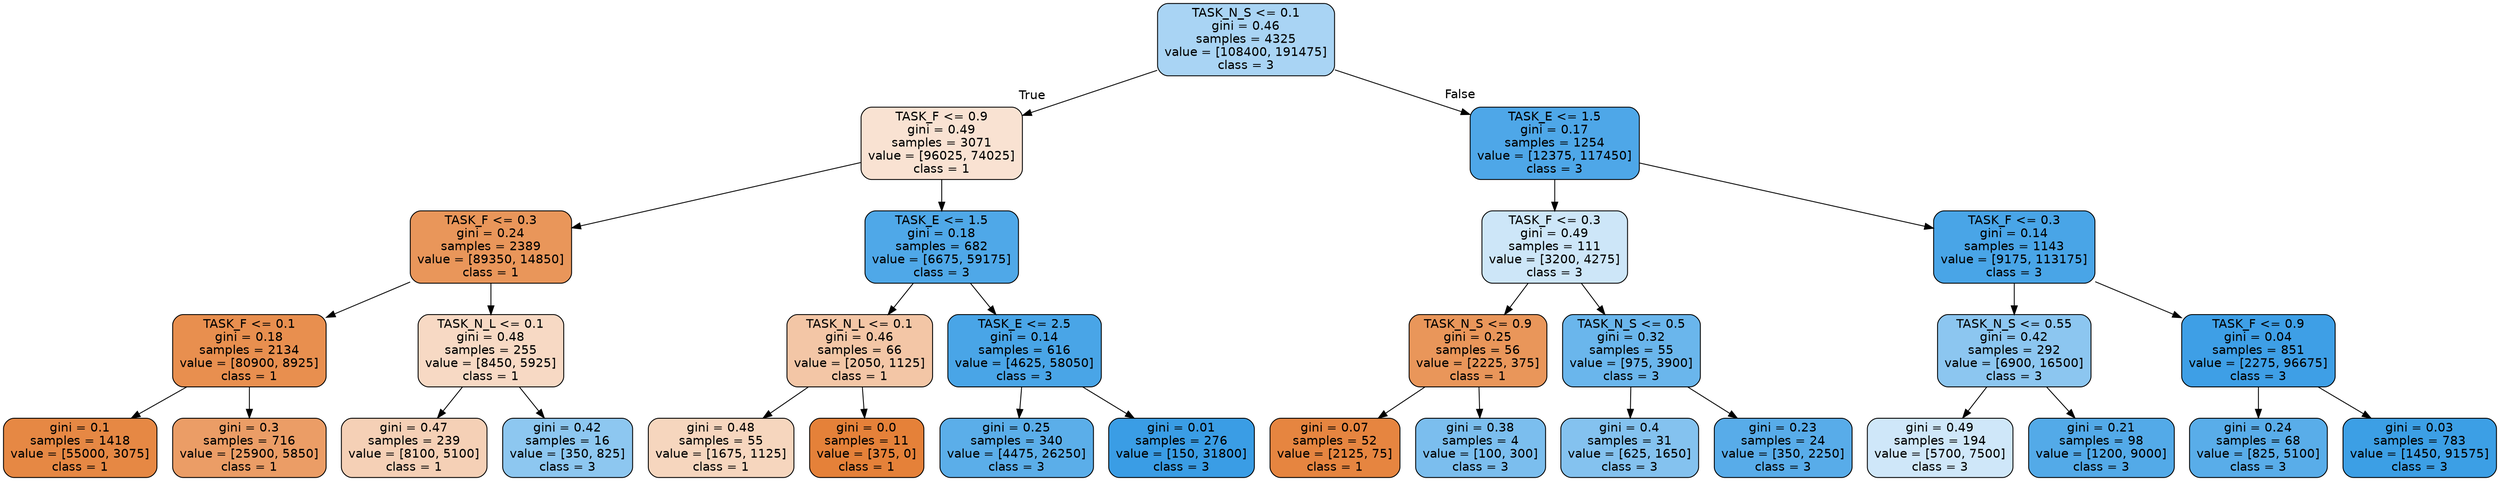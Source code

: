 digraph Tree {
node [shape=box, style="filled, rounded", color="black", fontname=helvetica] ;
edge [fontname=helvetica] ;
0 [label="TASK_N_S <= 0.1\ngini = 0.46\nsamples = 4325\nvalue = [108400, 191475]\nclass = 3", fillcolor="#a9d4f4"] ;
1 [label="TASK_F <= 0.9\ngini = 0.49\nsamples = 3071\nvalue = [96025, 74025]\nclass = 1", fillcolor="#f9e2d2"] ;
0 -> 1 [labeldistance=2.5, labelangle=45, headlabel="True"] ;
2 [label="TASK_F <= 0.3\ngini = 0.24\nsamples = 2389\nvalue = [89350, 14850]\nclass = 1", fillcolor="#e9965a"] ;
1 -> 2 ;
3 [label="TASK_F <= 0.1\ngini = 0.18\nsamples = 2134\nvalue = [80900, 8925]\nclass = 1", fillcolor="#e88f4f"] ;
2 -> 3 ;
4 [label="gini = 0.1\nsamples = 1418\nvalue = [55000, 3075]\nclass = 1", fillcolor="#e68844"] ;
3 -> 4 ;
5 [label="gini = 0.3\nsamples = 716\nvalue = [25900, 5850]\nclass = 1", fillcolor="#eb9d66"] ;
3 -> 5 ;
6 [label="TASK_N_L <= 0.1\ngini = 0.48\nsamples = 255\nvalue = [8450, 5925]\nclass = 1", fillcolor="#f7d9c4"] ;
2 -> 6 ;
7 [label="gini = 0.47\nsamples = 239\nvalue = [8100, 5100]\nclass = 1", fillcolor="#f5d0b6"] ;
6 -> 7 ;
8 [label="gini = 0.42\nsamples = 16\nvalue = [350, 825]\nclass = 3", fillcolor="#8dc7f0"] ;
6 -> 8 ;
9 [label="TASK_E <= 1.5\ngini = 0.18\nsamples = 682\nvalue = [6675, 59175]\nclass = 3", fillcolor="#4fa8e8"] ;
1 -> 9 ;
10 [label="TASK_N_L <= 0.1\ngini = 0.46\nsamples = 66\nvalue = [2050, 1125]\nclass = 1", fillcolor="#f3c6a6"] ;
9 -> 10 ;
11 [label="gini = 0.48\nsamples = 55\nvalue = [1675, 1125]\nclass = 1", fillcolor="#f6d6be"] ;
10 -> 11 ;
12 [label="gini = 0.0\nsamples = 11\nvalue = [375, 0]\nclass = 1", fillcolor="#e58139"] ;
10 -> 12 ;
13 [label="TASK_E <= 2.5\ngini = 0.14\nsamples = 616\nvalue = [4625, 58050]\nclass = 3", fillcolor="#49a5e7"] ;
9 -> 13 ;
14 [label="gini = 0.25\nsamples = 340\nvalue = [4475, 26250]\nclass = 3", fillcolor="#5baee9"] ;
13 -> 14 ;
15 [label="gini = 0.01\nsamples = 276\nvalue = [150, 31800]\nclass = 3", fillcolor="#3a9de5"] ;
13 -> 15 ;
16 [label="TASK_E <= 1.5\ngini = 0.17\nsamples = 1254\nvalue = [12375, 117450]\nclass = 3", fillcolor="#4ea7e8"] ;
0 -> 16 [labeldistance=2.5, labelangle=-45, headlabel="False"] ;
17 [label="TASK_F <= 0.3\ngini = 0.49\nsamples = 111\nvalue = [3200, 4275]\nclass = 3", fillcolor="#cde6f8"] ;
16 -> 17 ;
18 [label="TASK_N_S <= 0.9\ngini = 0.25\nsamples = 56\nvalue = [2225, 375]\nclass = 1", fillcolor="#e9965a"] ;
17 -> 18 ;
19 [label="gini = 0.07\nsamples = 52\nvalue = [2125, 75]\nclass = 1", fillcolor="#e68540"] ;
18 -> 19 ;
20 [label="gini = 0.38\nsamples = 4\nvalue = [100, 300]\nclass = 3", fillcolor="#7bbeee"] ;
18 -> 20 ;
21 [label="TASK_N_S <= 0.5\ngini = 0.32\nsamples = 55\nvalue = [975, 3900]\nclass = 3", fillcolor="#6ab6ec"] ;
17 -> 21 ;
22 [label="gini = 0.4\nsamples = 31\nvalue = [625, 1650]\nclass = 3", fillcolor="#84c2ef"] ;
21 -> 22 ;
23 [label="gini = 0.23\nsamples = 24\nvalue = [350, 2250]\nclass = 3", fillcolor="#58ace9"] ;
21 -> 23 ;
24 [label="TASK_F <= 0.3\ngini = 0.14\nsamples = 1143\nvalue = [9175, 113175]\nclass = 3", fillcolor="#49a5e7"] ;
16 -> 24 ;
25 [label="TASK_N_S <= 0.55\ngini = 0.42\nsamples = 292\nvalue = [6900, 16500]\nclass = 3", fillcolor="#8cc6f0"] ;
24 -> 25 ;
26 [label="gini = 0.49\nsamples = 194\nvalue = [5700, 7500]\nclass = 3", fillcolor="#cfe7f9"] ;
25 -> 26 ;
27 [label="gini = 0.21\nsamples = 98\nvalue = [1200, 9000]\nclass = 3", fillcolor="#53aae8"] ;
25 -> 27 ;
28 [label="TASK_F <= 0.9\ngini = 0.04\nsamples = 851\nvalue = [2275, 96675]\nclass = 3", fillcolor="#3e9fe6"] ;
24 -> 28 ;
29 [label="gini = 0.24\nsamples = 68\nvalue = [825, 5100]\nclass = 3", fillcolor="#59ade9"] ;
28 -> 29 ;
30 [label="gini = 0.03\nsamples = 783\nvalue = [1450, 91575]\nclass = 3", fillcolor="#3c9fe5"] ;
28 -> 30 ;
}